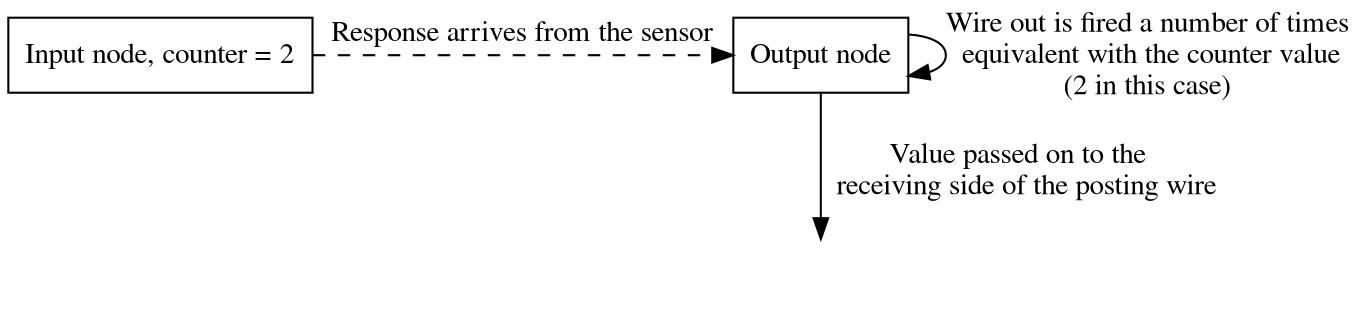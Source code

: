 digraph G
{
                node [fontname="Times Roman", shape=rectangle]
                edge [color=black, fontname="Times Roman"]

                ToNode [label="", color=white]
                InputNode [label="Input node, counter = 2"]
                OutputNode [label="Output node"]

                {rank=same; InputNode OutputNode}
                
                InputNode->OutputNode [label="Response arrives from the sensor", style=dashed]
                OutputNode->ToNode [label="Value passed on to the\n  receiving side of the posting wire"]
                OutputNode->OutputNode [label="Wire out is fired a number of times\n equivalent with the counter value\n(2 in this case)"]
}
